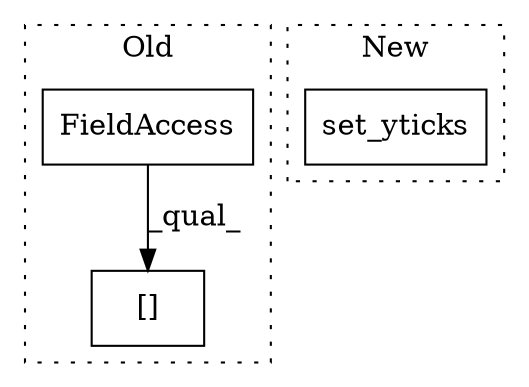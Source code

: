 digraph G {
subgraph cluster0 {
1 [label="[]" a="2" s="500,518" l="10,1" shape="box"];
3 [label="FieldAccess" a="22" s="500" l="9" shape="box"];
label = "Old";
style="dotted";
}
subgraph cluster1 {
2 [label="set_yticks" a="32" s="474,508" l="11,1" shape="box"];
label = "New";
style="dotted";
}
3 -> 1 [label="_qual_"];
}